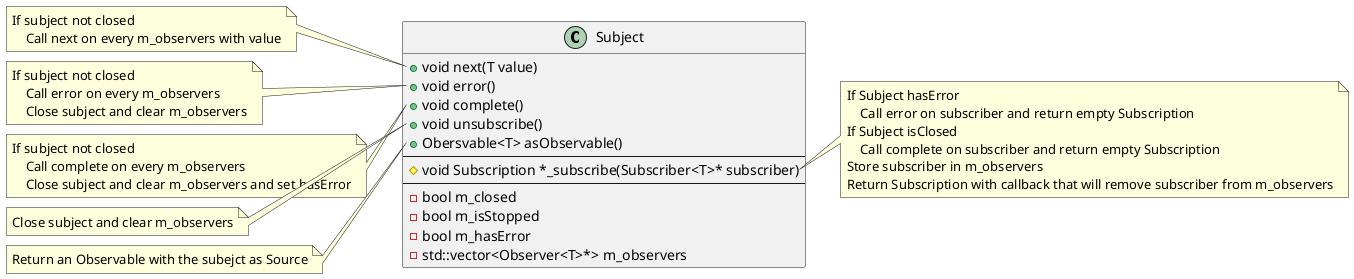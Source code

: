 @startuml Subject

class Subject {
    +void next(T value)
    +void error()
    +void complete()
    +void unsubscribe()
    +Obersvable<T> asObservable()
    ---
    #void Subscription *_subscribe(Subscriber<T>* subscriber)
    ---
    -bool m_closed
    -bool m_isStopped
    -bool m_hasError
    -std::vector<Observer<T>*> m_observers
}

note left of Subject::next
    If subject not closed
        Call next on every m_observers with value
end note

note left of Subject::error
    If subject not closed
        Call error on every m_observers
        Close subject and clear m_observers
end note

note left of Subject::complete
    If subject not closed
        Call complete on every m_observers
        Close subject and clear m_observers and set hasError
end note

note left of Subject::unsubscribe
    Close subject and clear m_observers
end note

note left of Subject::asObservable
    Return an Observable with the subejct as Source
end note

note right of Subject::_subscribe
    If Subject hasError
        Call error on subscriber and return empty Subscription
    If Subject isClosed
        Call complete on subscriber and return empty Subscription
    Store subscriber in m_observers
    Return Subscription with callback that will remove subscriber from m_observers
end note



@enduml